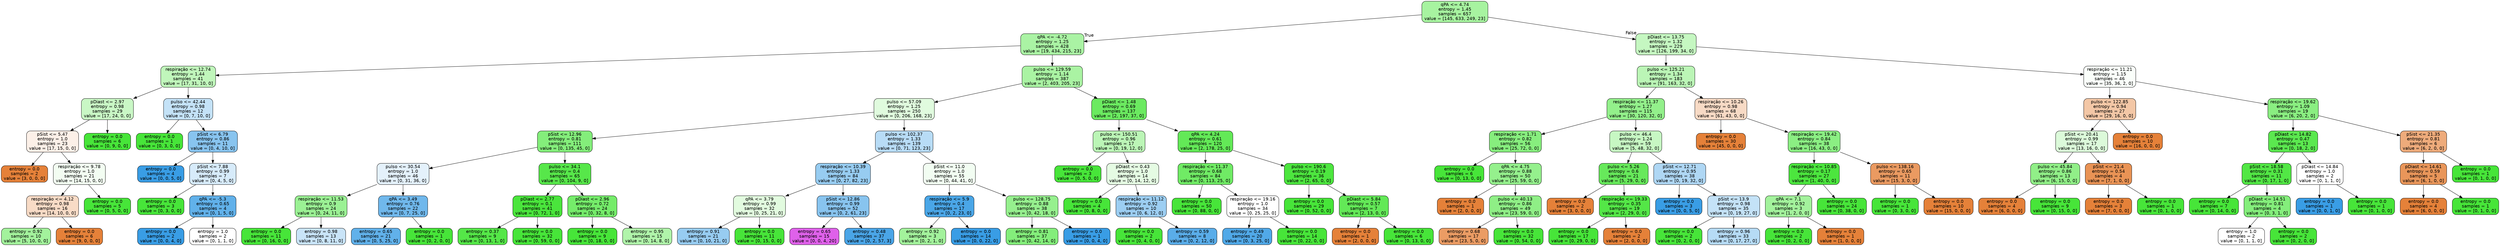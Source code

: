 digraph Tree {
node [shape=box, style="filled, rounded", color="black", fontname="helvetica"] ;
edge [fontname="helvetica"] ;
0 [label="qPA <= 4.74\nentropy = 1.45\nsamples = 657\nvalue = [145, 633, 249, 23]", fillcolor="#a7f3a0"] ;
1 [label="qPA <= -4.72\nentropy = 1.25\nsamples = 428\nvalue = [19, 434, 215, 23]", fillcolor="#aaf3a4"] ;
0 -> 1 [labeldistance=2.5, labelangle=45, headlabel="True"] ;
2 [label="respiração <= 12.74\nentropy = 1.44\nsamples = 41\nvalue = [17, 31, 10, 0]", fillcolor="#c0f6bb"] ;
1 -> 2 ;
3 [label="pDiast <= 2.97\nentropy = 0.98\nsamples = 29\nvalue = [17, 24, 0, 0]", fillcolor="#c9f7c5"] ;
2 -> 3 ;
4 [label="pSist <= 5.47\nentropy = 1.0\nsamples = 23\nvalue = [17, 15, 0, 0]", fillcolor="#fcf0e8"] ;
3 -> 4 ;
5 [label="entropy = 0.0\nsamples = 2\nvalue = [3, 0, 0, 0]", fillcolor="#e58139"] ;
4 -> 5 ;
6 [label="respiração <= 9.78\nentropy = 1.0\nsamples = 21\nvalue = [14, 15, 0, 0]", fillcolor="#f3fdf2"] ;
4 -> 6 ;
7 [label="respiração <= 4.12\nentropy = 0.98\nsamples = 16\nvalue = [14, 10, 0, 0]", fillcolor="#f8dbc6"] ;
6 -> 7 ;
8 [label="entropy = 0.92\nsamples = 10\nvalue = [5, 10, 0, 0]", fillcolor="#a3f29c"] ;
7 -> 8 ;
9 [label="entropy = 0.0\nsamples = 6\nvalue = [9, 0, 0, 0]", fillcolor="#e58139"] ;
7 -> 9 ;
10 [label="entropy = 0.0\nsamples = 5\nvalue = [0, 5, 0, 0]", fillcolor="#47e539"] ;
6 -> 10 ;
11 [label="entropy = 0.0\nsamples = 6\nvalue = [0, 9, 0, 0]", fillcolor="#47e539"] ;
3 -> 11 ;
12 [label="pulso <= 42.44\nentropy = 0.98\nsamples = 12\nvalue = [0, 7, 10, 0]", fillcolor="#c4e2f7"] ;
2 -> 12 ;
13 [label="entropy = 0.0\nsamples = 1\nvalue = [0, 3, 0, 0]", fillcolor="#47e539"] ;
12 -> 13 ;
14 [label="pSist <= 6.79\nentropy = 0.86\nsamples = 11\nvalue = [0, 4, 10, 0]", fillcolor="#88c4ef"] ;
12 -> 14 ;
15 [label="entropy = 0.0\nsamples = 4\nvalue = [0, 0, 5, 0]", fillcolor="#399de5"] ;
14 -> 15 ;
16 [label="pSist <= 7.88\nentropy = 0.99\nsamples = 7\nvalue = [0, 4, 5, 0]", fillcolor="#d7ebfa"] ;
14 -> 16 ;
17 [label="entropy = 0.0\nsamples = 3\nvalue = [0, 3, 0, 0]", fillcolor="#47e539"] ;
16 -> 17 ;
18 [label="qPA <= -5.3\nentropy = 0.65\nsamples = 4\nvalue = [0, 1, 5, 0]", fillcolor="#61b1ea"] ;
16 -> 18 ;
19 [label="entropy = 0.0\nsamples = 2\nvalue = [0, 0, 4, 0]", fillcolor="#399de5"] ;
18 -> 19 ;
20 [label="entropy = 1.0\nsamples = 2\nvalue = [0, 1, 1, 0]", fillcolor="#ffffff"] ;
18 -> 20 ;
21 [label="pulso <= 129.59\nentropy = 1.14\nsamples = 387\nvalue = [2, 403, 205, 23]", fillcolor="#aaf3a3"] ;
1 -> 21 ;
22 [label="pulso <= 57.09\nentropy = 1.25\nsamples = 250\nvalue = [0, 206, 168, 23]", fillcolor="#e0fbde"] ;
21 -> 22 ;
23 [label="pSist <= 12.96\nentropy = 0.81\nsamples = 111\nvalue = [0, 135, 45, 0]", fillcolor="#84ee7b"] ;
22 -> 23 ;
24 [label="pulso <= 30.54\nentropy = 1.0\nsamples = 46\nvalue = [0, 31, 36, 0]", fillcolor="#e4f1fb"] ;
23 -> 24 ;
25 [label="respiração <= 11.53\nentropy = 0.9\nsamples = 24\nvalue = [0, 24, 11, 0]", fillcolor="#9bf194"] ;
24 -> 25 ;
26 [label="entropy = 0.0\nsamples = 11\nvalue = [0, 16, 0, 0]", fillcolor="#47e539"] ;
25 -> 26 ;
27 [label="entropy = 0.98\nsamples = 13\nvalue = [0, 8, 11, 0]", fillcolor="#c9e4f8"] ;
25 -> 27 ;
28 [label="qPA <= 3.49\nentropy = 0.76\nsamples = 22\nvalue = [0, 7, 25, 0]", fillcolor="#70b8ec"] ;
24 -> 28 ;
29 [label="entropy = 0.65\nsamples = 21\nvalue = [0, 5, 25, 0]", fillcolor="#61b1ea"] ;
28 -> 29 ;
30 [label="entropy = 0.0\nsamples = 1\nvalue = [0, 2, 0, 0]", fillcolor="#47e539"] ;
28 -> 30 ;
31 [label="pulso <= 34.1\nentropy = 0.4\nsamples = 65\nvalue = [0, 104, 9, 0]", fillcolor="#57e74a"] ;
23 -> 31 ;
32 [label="pDiast <= 2.77\nentropy = 0.1\nsamples = 41\nvalue = [0, 72, 1, 0]", fillcolor="#4ae53c"] ;
31 -> 32 ;
33 [label="entropy = 0.37\nsamples = 9\nvalue = [0, 13, 1, 0]", fillcolor="#55e748"] ;
32 -> 33 ;
34 [label="entropy = 0.0\nsamples = 32\nvalue = [0, 59, 0, 0]", fillcolor="#47e539"] ;
32 -> 34 ;
35 [label="pDiast <= 2.96\nentropy = 0.72\nsamples = 24\nvalue = [0, 32, 8, 0]", fillcolor="#75ec6a"] ;
31 -> 35 ;
36 [label="entropy = 0.0\nsamples = 9\nvalue = [0, 18, 0, 0]", fillcolor="#47e539"] ;
35 -> 36 ;
37 [label="entropy = 0.95\nsamples = 15\nvalue = [0, 14, 8, 0]", fillcolor="#b0f4aa"] ;
35 -> 37 ;
38 [label="pulso <= 102.37\nentropy = 1.33\nsamples = 139\nvalue = [0, 71, 123, 23]", fillcolor="#b8dcf6"] ;
22 -> 38 ;
39 [label="respiração <= 10.39\nentropy = 1.33\nsamples = 84\nvalue = [0, 27, 82, 23]", fillcolor="#97ccf1"] ;
38 -> 39 ;
40 [label="qPA <= 3.79\nentropy = 0.99\nsamples = 32\nvalue = [0, 25, 21, 0]", fillcolor="#e2fbdf"] ;
39 -> 40 ;
41 [label="entropy = 0.91\nsamples = 21\nvalue = [0, 10, 21, 0]", fillcolor="#97ccf1"] ;
40 -> 41 ;
42 [label="entropy = 0.0\nsamples = 11\nvalue = [0, 15, 0, 0]", fillcolor="#47e539"] ;
40 -> 42 ;
43 [label="pSist <= 12.86\nentropy = 0.99\nsamples = 52\nvalue = [0, 2, 61, 23]", fillcolor="#88c4ef"] ;
39 -> 43 ;
44 [label="entropy = 0.65\nsamples = 15\nvalue = [0, 0, 4, 20]", fillcolor="#df61ea"] ;
43 -> 44 ;
45 [label="entropy = 0.48\nsamples = 37\nvalue = [0, 2, 57, 3]", fillcolor="#4aa5e7"] ;
43 -> 45 ;
46 [label="pSist <= 11.0\nentropy = 1.0\nsamples = 55\nvalue = [0, 44, 41, 0]", fillcolor="#f2fdf2"] ;
38 -> 46 ;
47 [label="respiração <= 5.9\nentropy = 0.4\nsamples = 17\nvalue = [0, 2, 23, 0]", fillcolor="#4aa6e7"] ;
46 -> 47 ;
48 [label="entropy = 0.92\nsamples = 3\nvalue = [0, 2, 1, 0]", fillcolor="#a3f29c"] ;
47 -> 48 ;
49 [label="entropy = 0.0\nsamples = 14\nvalue = [0, 0, 22, 0]", fillcolor="#399de5"] ;
47 -> 49 ;
50 [label="pulso <= 128.75\nentropy = 0.88\nsamples = 38\nvalue = [0, 42, 18, 0]", fillcolor="#96f08e"] ;
46 -> 50 ;
51 [label="entropy = 0.81\nsamples = 37\nvalue = [0, 42, 14, 0]", fillcolor="#84ee7b"] ;
50 -> 51 ;
52 [label="entropy = 0.0\nsamples = 1\nvalue = [0, 0, 4, 0]", fillcolor="#399de5"] ;
50 -> 52 ;
53 [label="pDiast <= 1.48\nentropy = 0.69\nsamples = 137\nvalue = [2, 197, 37, 0]", fillcolor="#6bea60"] ;
21 -> 53 ;
54 [label="pulso <= 150.51\nentropy = 0.96\nsamples = 17\nvalue = [0, 19, 12, 0]", fillcolor="#bbf5b6"] ;
53 -> 54 ;
55 [label="entropy = 0.0\nsamples = 3\nvalue = [0, 5, 0, 0]", fillcolor="#47e539"] ;
54 -> 55 ;
56 [label="pDiast <= 0.43\nentropy = 1.0\nsamples = 14\nvalue = [0, 14, 12, 0]", fillcolor="#e5fbe3"] ;
54 -> 56 ;
57 [label="entropy = 0.0\nsamples = 4\nvalue = [0, 8, 0, 0]", fillcolor="#47e539"] ;
56 -> 57 ;
58 [label="respiração <= 11.12\nentropy = 0.92\nsamples = 10\nvalue = [0, 6, 12, 0]", fillcolor="#9ccef2"] ;
56 -> 58 ;
59 [label="entropy = 0.0\nsamples = 2\nvalue = [0, 4, 0, 0]", fillcolor="#47e539"] ;
58 -> 59 ;
60 [label="entropy = 0.59\nsamples = 8\nvalue = [0, 2, 12, 0]", fillcolor="#5aade9"] ;
58 -> 60 ;
61 [label="qPA <= 4.24\nentropy = 0.61\nsamples = 120\nvalue = [2, 178, 25, 0]", fillcolor="#63e957"] ;
53 -> 61 ;
62 [label="respiração <= 11.37\nentropy = 0.68\nsamples = 84\nvalue = [0, 113, 25, 0]", fillcolor="#70eb65"] ;
61 -> 62 ;
63 [label="entropy = 0.0\nsamples = 50\nvalue = [0, 88, 0, 0]", fillcolor="#47e539"] ;
62 -> 63 ;
64 [label="respiração <= 19.16\nentropy = 1.0\nsamples = 34\nvalue = [0, 25, 25, 0]", fillcolor="#ffffff"] ;
62 -> 64 ;
65 [label="entropy = 0.49\nsamples = 20\nvalue = [0, 3, 25, 0]", fillcolor="#51a9e8"] ;
64 -> 65 ;
66 [label="entropy = 0.0\nsamples = 14\nvalue = [0, 22, 0, 0]", fillcolor="#47e539"] ;
64 -> 66 ;
67 [label="pulso <= 190.6\nentropy = 0.19\nsamples = 36\nvalue = [2, 65, 0, 0]", fillcolor="#4de63f"] ;
61 -> 67 ;
68 [label="entropy = 0.0\nsamples = 29\nvalue = [0, 52, 0, 0]", fillcolor="#47e539"] ;
67 -> 68 ;
69 [label="pDiast <= 5.84\nentropy = 0.57\nsamples = 7\nvalue = [2, 13, 0, 0]", fillcolor="#63e957"] ;
67 -> 69 ;
70 [label="entropy = 0.0\nsamples = 1\nvalue = [2, 0, 0, 0]", fillcolor="#e58139"] ;
69 -> 70 ;
71 [label="entropy = 0.0\nsamples = 6\nvalue = [0, 13, 0, 0]", fillcolor="#47e539"] ;
69 -> 71 ;
72 [label="pDiast <= 13.75\nentropy = 1.32\nsamples = 229\nvalue = [126, 199, 34, 0]", fillcolor="#c5f7c1"] ;
0 -> 72 [labeldistance=2.5, labelangle=-45, headlabel="False"] ;
73 [label="pulso <= 125.21\nentropy = 1.34\nsamples = 183\nvalue = [91, 163, 32, 0]", fillcolor="#bbf5b6"] ;
72 -> 73 ;
74 [label="respiração <= 11.37\nentropy = 1.27\nsamples = 115\nvalue = [30, 120, 32, 0]", fillcolor="#93f08b"] ;
73 -> 74 ;
75 [label="respiração <= 1.71\nentropy = 0.82\nsamples = 56\nvalue = [25, 72, 0, 0]", fillcolor="#87ee7e"] ;
74 -> 75 ;
76 [label="entropy = 0.0\nsamples = 6\nvalue = [0, 13, 0, 0]", fillcolor="#47e539"] ;
75 -> 76 ;
77 [label="qPA <= 4.75\nentropy = 0.88\nsamples = 50\nvalue = [25, 59, 0, 0]", fillcolor="#95f08d"] ;
75 -> 77 ;
78 [label="entropy = 0.0\nsamples = 1\nvalue = [2, 0, 0, 0]", fillcolor="#e58139"] ;
77 -> 78 ;
79 [label="pulso <= 40.13\nentropy = 0.86\nsamples = 49\nvalue = [23, 59, 0, 0]", fillcolor="#8fef86"] ;
77 -> 79 ;
80 [label="entropy = 0.68\nsamples = 17\nvalue = [23, 5, 0, 0]", fillcolor="#eb9c64"] ;
79 -> 80 ;
81 [label="entropy = 0.0\nsamples = 32\nvalue = [0, 54, 0, 0]", fillcolor="#47e539"] ;
79 -> 81 ;
82 [label="pulso <= 46.4\nentropy = 1.24\nsamples = 59\nvalue = [5, 48, 32, 0]", fillcolor="#c7f7c3"] ;
74 -> 82 ;
83 [label="pulso <= 5.26\nentropy = 0.6\nsamples = 21\nvalue = [5, 29, 0, 0]", fillcolor="#67e95b"] ;
82 -> 83 ;
84 [label="entropy = 0.0\nsamples = 2\nvalue = [3, 0, 0, 0]", fillcolor="#e58139"] ;
83 -> 84 ;
85 [label="respiração <= 19.33\nentropy = 0.35\nsamples = 19\nvalue = [2, 29, 0, 0]", fillcolor="#54e747"] ;
83 -> 85 ;
86 [label="entropy = 0.0\nsamples = 17\nvalue = [0, 29, 0, 0]", fillcolor="#47e539"] ;
85 -> 86 ;
87 [label="entropy = 0.0\nsamples = 2\nvalue = [2, 0, 0, 0]", fillcolor="#e58139"] ;
85 -> 87 ;
88 [label="pSist <= 12.71\nentropy = 0.95\nsamples = 38\nvalue = [0, 19, 32, 0]", fillcolor="#afd7f4"] ;
82 -> 88 ;
89 [label="entropy = 0.0\nsamples = 3\nvalue = [0, 0, 5, 0]", fillcolor="#399de5"] ;
88 -> 89 ;
90 [label="pSist <= 13.9\nentropy = 0.98\nsamples = 35\nvalue = [0, 19, 27, 0]", fillcolor="#c4e2f7"] ;
88 -> 90 ;
91 [label="entropy = 0.0\nsamples = 2\nvalue = [0, 2, 0, 0]", fillcolor="#47e539"] ;
90 -> 91 ;
92 [label="entropy = 0.96\nsamples = 33\nvalue = [0, 17, 27, 0]", fillcolor="#b6dbf5"] ;
90 -> 92 ;
93 [label="respiração <= 10.26\nentropy = 0.98\nsamples = 68\nvalue = [61, 43, 0, 0]", fillcolor="#f7dac5"] ;
73 -> 93 ;
94 [label="entropy = 0.0\nsamples = 30\nvalue = [45, 0, 0, 0]", fillcolor="#e58139"] ;
93 -> 94 ;
95 [label="respiração <= 19.42\nentropy = 0.84\nsamples = 38\nvalue = [16, 43, 0, 0]", fillcolor="#8bef83"] ;
93 -> 95 ;
96 [label="respiração <= 10.85\nentropy = 0.17\nsamples = 27\nvalue = [1, 40, 0, 0]", fillcolor="#4ce63e"] ;
95 -> 96 ;
97 [label="qPA <= 7.1\nentropy = 0.92\nsamples = 3\nvalue = [1, 2, 0, 0]", fillcolor="#a3f29c"] ;
96 -> 97 ;
98 [label="entropy = 0.0\nsamples = 2\nvalue = [0, 2, 0, 0]", fillcolor="#47e539"] ;
97 -> 98 ;
99 [label="entropy = 0.0\nsamples = 1\nvalue = [1, 0, 0, 0]", fillcolor="#e58139"] ;
97 -> 99 ;
100 [label="entropy = 0.0\nsamples = 24\nvalue = [0, 38, 0, 0]", fillcolor="#47e539"] ;
96 -> 100 ;
101 [label="pulso <= 138.16\nentropy = 0.65\nsamples = 11\nvalue = [15, 3, 0, 0]", fillcolor="#ea9a61"] ;
95 -> 101 ;
102 [label="entropy = 0.0\nsamples = 1\nvalue = [0, 3, 0, 0]", fillcolor="#47e539"] ;
101 -> 102 ;
103 [label="entropy = 0.0\nsamples = 10\nvalue = [15, 0, 0, 0]", fillcolor="#e58139"] ;
101 -> 103 ;
104 [label="respiração <= 11.21\nentropy = 1.15\nsamples = 46\nvalue = [35, 36, 2, 0]", fillcolor="#fafefa"] ;
72 -> 104 ;
105 [label="pulso <= 122.85\nentropy = 0.94\nsamples = 27\nvalue = [29, 16, 0, 0]", fillcolor="#f3c7a6"] ;
104 -> 105 ;
106 [label="pSist <= 20.41\nentropy = 0.99\nsamples = 17\nvalue = [13, 16, 0, 0]", fillcolor="#dcfada"] ;
105 -> 106 ;
107 [label="pulso <= 45.84\nentropy = 0.86\nsamples = 13\nvalue = [6, 15, 0, 0]", fillcolor="#91ef88"] ;
106 -> 107 ;
108 [label="entropy = 0.0\nsamples = 4\nvalue = [6, 0, 0, 0]", fillcolor="#e58139"] ;
107 -> 108 ;
109 [label="entropy = 0.0\nsamples = 9\nvalue = [0, 15, 0, 0]", fillcolor="#47e539"] ;
107 -> 109 ;
110 [label="pSist <= 21.4\nentropy = 0.54\nsamples = 4\nvalue = [7, 1, 0, 0]", fillcolor="#e99355"] ;
106 -> 110 ;
111 [label="entropy = 0.0\nsamples = 3\nvalue = [7, 0, 0, 0]", fillcolor="#e58139"] ;
110 -> 111 ;
112 [label="entropy = 0.0\nsamples = 1\nvalue = [0, 1, 0, 0]", fillcolor="#47e539"] ;
110 -> 112 ;
113 [label="entropy = 0.0\nsamples = 10\nvalue = [16, 0, 0, 0]", fillcolor="#e58139"] ;
105 -> 113 ;
114 [label="respiração <= 19.62\nentropy = 1.09\nsamples = 19\nvalue = [6, 20, 2, 0]", fillcolor="#8aee81"] ;
104 -> 114 ;
115 [label="pDiast <= 14.82\nentropy = 0.47\nsamples = 13\nvalue = [0, 18, 2, 0]", fillcolor="#5be84f"] ;
114 -> 115 ;
116 [label="pSist <= 18.58\nentropy = 0.31\nsamples = 11\nvalue = [0, 17, 1, 0]", fillcolor="#52e745"] ;
115 -> 116 ;
117 [label="entropy = 0.0\nsamples = 7\nvalue = [0, 14, 0, 0]", fillcolor="#47e539"] ;
116 -> 117 ;
118 [label="pDiast <= 14.51\nentropy = 0.81\nsamples = 4\nvalue = [0, 3, 1, 0]", fillcolor="#84ee7b"] ;
116 -> 118 ;
119 [label="entropy = 1.0\nsamples = 2\nvalue = [0, 1, 1, 0]", fillcolor="#ffffff"] ;
118 -> 119 ;
120 [label="entropy = 0.0\nsamples = 2\nvalue = [0, 2, 0, 0]", fillcolor="#47e539"] ;
118 -> 120 ;
121 [label="pDiast <= 14.84\nentropy = 1.0\nsamples = 2\nvalue = [0, 1, 1, 0]", fillcolor="#ffffff"] ;
115 -> 121 ;
122 [label="entropy = 0.0\nsamples = 1\nvalue = [0, 0, 1, 0]", fillcolor="#399de5"] ;
121 -> 122 ;
123 [label="entropy = 0.0\nsamples = 1\nvalue = [0, 1, 0, 0]", fillcolor="#47e539"] ;
121 -> 123 ;
124 [label="pSist <= 21.35\nentropy = 0.81\nsamples = 6\nvalue = [6, 2, 0, 0]", fillcolor="#eeab7b"] ;
114 -> 124 ;
125 [label="pDiast <= 14.61\nentropy = 0.59\nsamples = 5\nvalue = [6, 1, 0, 0]", fillcolor="#e9965a"] ;
124 -> 125 ;
126 [label="entropy = 0.0\nsamples = 4\nvalue = [6, 0, 0, 0]", fillcolor="#e58139"] ;
125 -> 126 ;
127 [label="entropy = 0.0\nsamples = 1\nvalue = [0, 1, 0, 0]", fillcolor="#47e539"] ;
125 -> 127 ;
128 [label="entropy = 0.0\nsamples = 1\nvalue = [0, 1, 0, 0]", fillcolor="#47e539"] ;
124 -> 128 ;
}